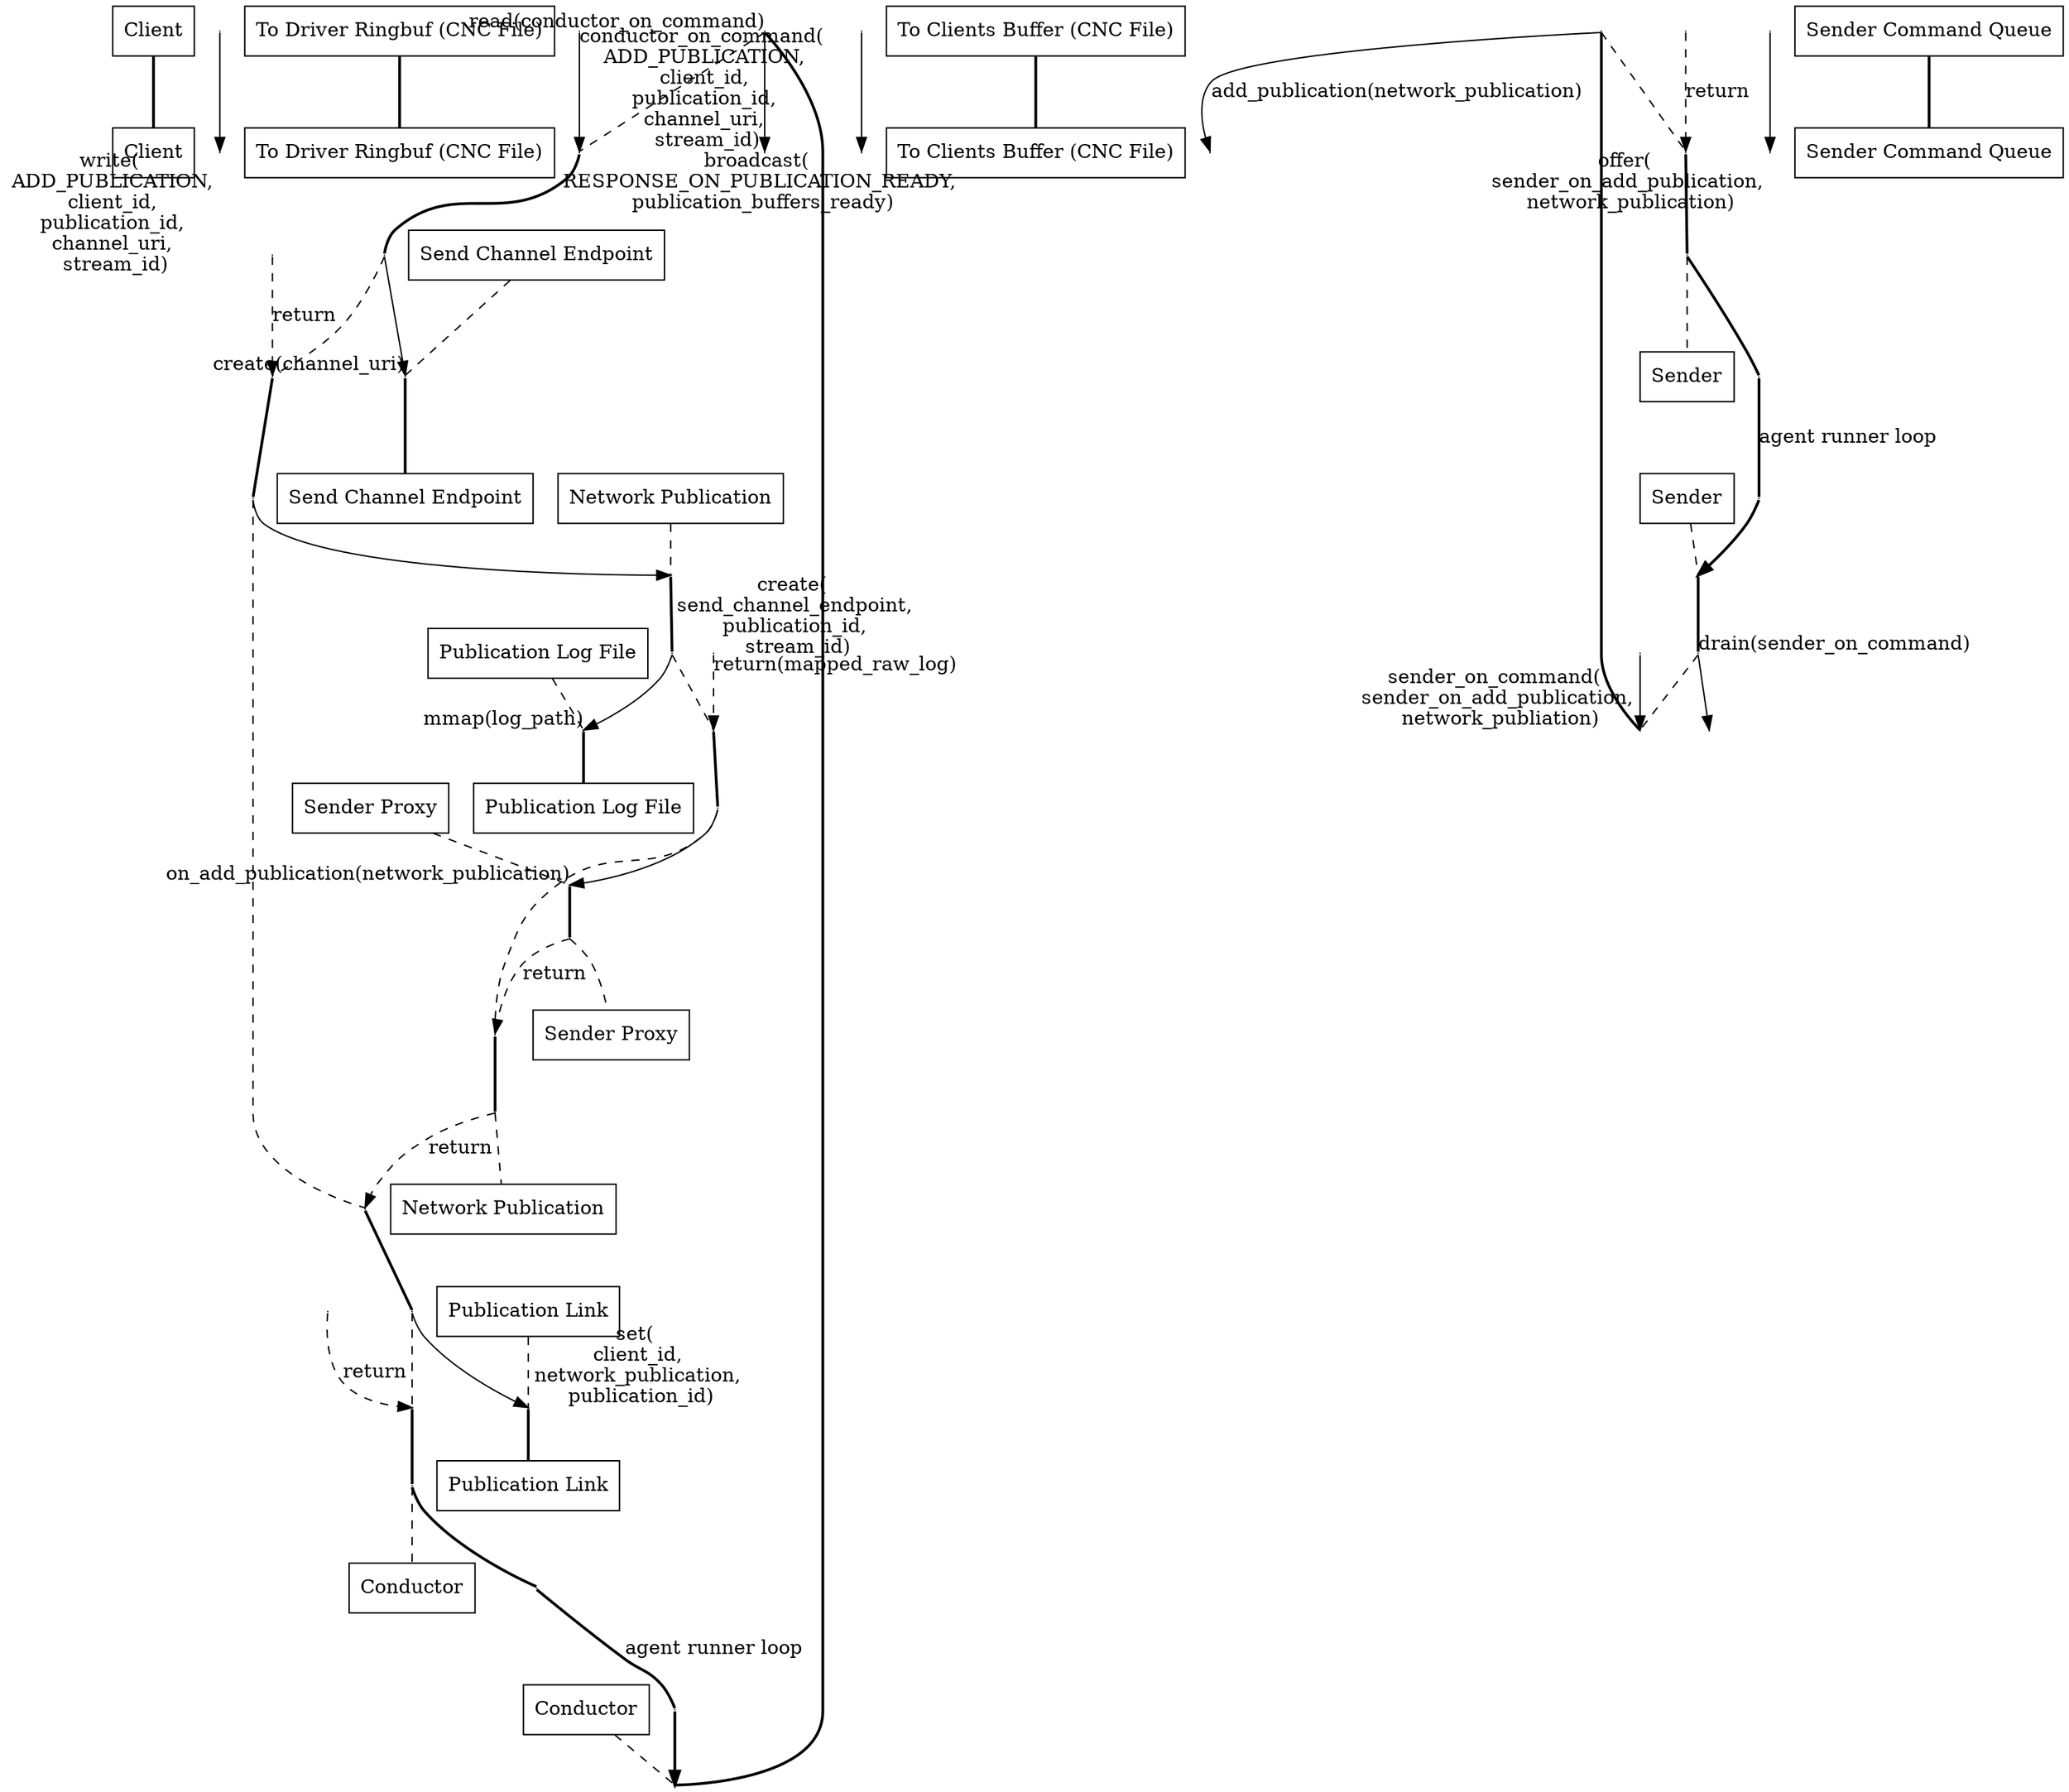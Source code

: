 digraph add_publication_sequence_diagram {
  client__head [ label="Client" pos="0,0!" shape="record" ];
  client__write [ pos="0,-1!" shape="point" width="0" ]
  client__foot [ label="Client" pos="0,-17!" shape="record" ];
  to_driver_ringbuf__head [ label="To Driver Ringbuf (CNC File)" pos="3,0!" shape="record" ];
  to_driver_ringbuf__write [ pos="3,-1!" shape="point" width="0" ]
  to_driver_ringbuf__read [ pos="3,-2!" shape="point" width="0" ]
  to_driver_ringbuf__on_command [ pos="3,-3!" shape="point" width="0" ]
  to_driver_ringbuf__foot [ label="To Driver Ringbuf (CNC File)" pos="3,-17!" shape="record" ];
  conductor__head [ label="Conductor" pos="6,0!" shape="record" ];
  conductor__loop_begin [ pos="6,-1!" shape="point" width="0" ];
  conductor__ret_loop_begin [ pos="6.5,-1!" shape="point" width="0" ];
  conductor__read [ pos="6,-2!" shape="point" width="0" ]
  conductor__on_command [ pos="6,-3!" shape="point" width="0" ]
  conductor__create_end [ pos="6,-4!" shape="point" width="0" ]
  conductor__ret_create_end [ pos="6,-5!" shape="point" width="0" ]
  conductor__create_pub [ pos="6,-6!" shape="point" width="0" ]
  conductor__ret_create_pub [ pos="6,-12!" shape="point" width="0" ]
  conductor__set_link [ pos="6,-13!" shape="point" width="0" ]
  conductor__ret_set_link [ pos="6,-14!" shape="point" width="0" ]
  conductor__broadcast [ pos="6,-15!" shape="point" width="0" ]
  conductor__loop_end [ pos="6,-16!" shape="point" width="0" ];
  conductor__ret_loop_end [ pos="6.5,-16!" shape="point" width="0" ];
  conductor__foot [ label="Conductor" pos="6,-17!" shape="record" ];
  to_clients_buffer__head [ label="To Clients Buffer (CNC File)" pos="9,0!" shape="record" ];
  to_clients_buffer__broadcast [ pos="9,-15!" shape="point" width="0" ]
  to_clients_buffer__foot [ label="To Clients Buffer (CNC File)" pos="9,-17!" shape="record" ];
  publication_link__head [ label="Publication Link" pos="12,0!" shape="record" ];
  publication_link__set_link [ pos="12,-13!" shape="point" width="0" ]
  publication_link__ret_set_link [ pos="12,-14!" shape="point" width="0" ]
  publication_link__foot [ label="Publication Link" pos="12,-17!" shape="record" ];
  send_channel_endpoint__head [ label="Send Channel Endpoint" pos="15,0!" shape="record" ];
  send_channel_endpoint__create_end [ pos="15,-4!" shape="point" width="0" ]
  send_channel_endpoint__ret_get_add [ pos="15,-5!" shape="point" width="0" ]
  send_channel_endpoint__add_pub [ pos="15,-13!" shape="point" width="0" ]
  send_channel_endpoint__ret_add_pub [ pos="15,-14!" shape="point" width="0" ]
  send_channel_endpoint__foot [ label="Send Channel Endpoint" pos="15,-17!" shape="record" ];
  network_publication__head [ label="Network Publication" pos="18,0!" shape="record" ];
  network_publication__create_pub [ pos="18,-6!" shape="point" width="0" ]
  network_publication__mmap [ pos="18,-7!" shape="point" width="0" ]
  network_publication__ret_mmap [ pos="18,-8!" shape="point" width="0" ]
  network_publication__on_add [ pos="18,-9!" shape="point" width="0" ]
  network_publication__ret_on_add [ pos="18,-11!" shape="point" width="0" ]
  network_publication__ret_create_pub [ pos="18,-12!" shape="point" width="0" ]
  network_publication__foot [ label="Network Publication" pos="18,-17!" shape="record" ];
  publication_log__head [ label="Publication Log File" pos="21,0!" shape="record" ];
  publication_log__mmap [ pos="21,-7!" shape="point" width="0" ]
  publication_log__ret_mmap [ pos="21,-8!" shape="point" width="0" ]
  publication_log__foot [ label="Publication Log File" pos="21,-17!" shape="record" ];
  sender_proxy__head [ label="Sender Proxy" pos="24,0!" shape="record" ];
  sender_proxy__on_add [ pos="24,-9!" shape="point" width="0" ]
  sender_proxy__offer [ pos="24,-10!" shape="point" width="0" ]
  sender_proxy__ret_on_add [ pos="24,-11!" shape="point" width="0" ]
  sender_proxy__foot [ label="Sender Proxy" pos="24,-17!" shape="record" ];
  sender_command_queue__head [ label="Sender Command Queue" pos="27,0!" shape="record" ];
  sender_command_queue__offer [ pos="27,-10!" shape="point" width="0" ]
  sender_command_queue__drain [ pos="27,-11!" shape="point" width="0" ]
  sender_command_queue__on_command [ pos="27,-12!" shape="point" width="0" ]
  sender_command_queue__foot [ label="Sender Command Queue" pos="27,-17!" shape="record" ];
  sender__head [ label="Sender" pos="30,0!" shape="record" ];
  sender__loop_begin [ pos="30,-1!" shape="point" width="0" ];
  sender__ret_loop_begin [ pos="30.5,-1!" shape="point" width="0" ];
  sender__drain [ pos="30,-11!" shape="point" width="0" ]
  sender__on_command [ pos="30,-12!" shape="point" width="0" ]
  sender__add_pub [ pos="30,-13!" shape="point" width="0" ]
  sender__ret_add_pub [ pos="30,-14!" shape="point" width="0" ]
  sender__loop_end [ pos="30,-16!" shape="point" width="0" ];
  sender__ret_loop_end [ pos="30.5,-16!" shape="point" width="0" ];
  sender__foot [ label="Sender" pos="30,-17!" shape="record" ];

  client__head -> client__foot [ dir="none" style="bold" ]
  to_driver_ringbuf__head -> to_driver_ringbuf__foot [ dir="none" style="bold" ]
  conductor__head -> conductor__loop_begin [ dir="none" style="dashed" ]
  conductor__loop_begin -> conductor__read [ dir="none" style="bold" ]
  conductor__read -> conductor__on_command [ dir="none" style="dashed" ]
  conductor__on_command -> conductor__create_end [ dir="none" style="bold" ]
  conductor__create_end -> conductor__ret_create_end [ dir="none" style="dashed" ]
  conductor__ret_create_end -> conductor__create_pub [ dir="none" style="bold" ]
  conductor__create_pub -> conductor__ret_create_pub [ dir="none" style="dashed" ]
  conductor__ret_create_pub -> conductor__set_link [ dir="none" style="bold" ]
  conductor__set_link -> conductor__ret_set_link [ dir="none" style="dashed" ]
  conductor__ret_set_link -> conductor__loop_end [ dir="none" style="bold" ]
  conductor__loop_end -> conductor__foot [ dir="none" style="dashed" ]
  to_clients_buffer__head -> to_clients_buffer__foot [ dir="none" style="bold" ]
  publication_link__head -> publication_link__set_link [ dir="none" style="dashed" ]
  publication_link__set_link -> publication_link__foot [ dir="none" style="bold" ]
  send_channel_endpoint__head -> send_channel_endpoint__create_end [ dir="none" style="dashed" ]
  send_channel_endpoint__create_end -> send_channel_endpoint__foot [ dir="none" style="bold" ]
  network_publication__head -> network_publication__create_pub [ dir="none" style="dashed" ]
  network_publication__create_pub -> network_publication__mmap [ dir="none" style="bold" ]
  network_publication__mmap -> network_publication__ret_mmap [ dir="none" style="dashed" ]
  network_publication__ret_mmap -> network_publication__on_add [ dir="none" style="bold" ]
  network_publication__on_add -> network_publication__ret_on_add  [ dir="none" style="dashed" ]
  network_publication__ret_on_add -> network_publication__ret_create_pub [ dir="none" style="bold" ]
  network_publication__ret_create_pub -> network_publication__foot [ dir="none" style="dashed" ]
  publication_log__head -> publication_log__mmap [ dir="none" style="dashed" ]
  publication_log__mmap -> publication_log__foot [ dir="none" style="bold" ]
  sender_proxy__head -> sender_proxy__on_add [ dir="none" style="dashed" ]
  sender_proxy__on_add -> sender_proxy__ret_on_add [ dir="none" style="bold" ]
  sender_proxy__ret_on_add -> sender_proxy__foot [ dir="none" style="dashed" ]
  sender_command_queue__head -> sender_command_queue__foot [ dir="none" style="bold" ]
  sender__head -> sender__loop_begin [ dir="none" style="dashed" ]
  sender__loop_begin -> sender__drain [ dir="none" style="bold" ]
  sender__drain -> sender__on_command [ dir="none" style="dashed" ]
  sender__on_command -> sender__add_pub [ dir="none" style="bold" ]
  sender__add_pub -> sender__ret_add_pub [ dir="none" style="dashed" ]
  sender__ret_add_pub -> sender__loop_end [ dir="none" style="bold" ]
  sender__loop_end -> sender__foot [ dir="none" style="dashed" ]

  client__write -> to_driver_ringbuf__write [ headlabel="write( \n ADD_PUBLICATION, \n client_id, \n publication_id, \n channel_uri, \n stream_id)" style="solid" ]
  conductor__read -> to_driver_ringbuf__read [ taillabel="read(conductor_on_command)" style="solid" ]
  to_driver_ringbuf__on_command -> conductor__on_command [ headlabel="conductor_on_command( \n ADD_PUBLICATION, \n client_id, \n publication_id, \n channel_uri, \n stream_id)" style="solid" ]
  conductor__create_end -> send_channel_endpoint__create_end [ headlabel="create(channel_uri)" style="solid" ]
  send_channel_endpoint__ret_get_add -> conductor__ret_create_end [ label="return" style="dashed" ]
  conductor__create_pub -> network_publication__create_pub [ headlabel="create( \n send_channel_endpoint, \n publication_id, \n stream_id)" style="solid" ]
  network_publication__mmap -> publication_log__mmap [ headlabel="mmap(log_path)" style="solid" ]
  publication_log__ret_mmap -> network_publication__ret_mmap [ taillabel="return(mapped_raw_log)" style="dashed" ]
  network_publication__on_add -> sender_proxy__on_add [ headlabel="on_add_publication(network_publication)" style="solid" ]
  sender_proxy__offer -> sender_command_queue__offer [ headlabel="offer( \n sender_on_add_publication, \n network_publication)" style="solid" ]
  sender_proxy__ret_on_add -> network_publication__ret_on_add [ label="return" style="dashed" ]
  network_publication__ret_create_pub -> conductor__ret_create_pub [ label="return" style="dashed" ]
  conductor__set_link -> publication_link__set_link [ headlabel="set( \n client_id, \n network_publication, \n publication_id)" style="solid" ]
  publication_link__ret_set_link -> conductor__ret_set_link [ label="return" style="dashed" ]
  conductor__broadcast -> to_clients_buffer__broadcast [ headlabel="broadcast( \n RESPONSE_ON_PUBLICATION_READY, \n publication_buffers_ready)" style="solid" ]
  sender__drain -> sender_command_queue__drain [ taillabel="drain(sender_on_command)" style="solid" ]
  sender_command_queue__on_command -> sender__on_command [ headlabel="sender_on_command( \n sender_on_add_publication, \n network_publiation)" style="solid" ]
  sender__add_pub -> send_channel_endpoint__add_pub [ label="add_publication(network_publication)" style="solid" ]
  send_channel_endpoint__ret_add_pub -> sender__ret_add_pub [ label="return" style="dashed" ]

  conductor__loop_end -> conductor__ret_loop_end [ dir="none" style="bold" ]
  conductor__ret_loop_end -> conductor__ret_loop_begin [ label="agent runner loop" dir="none" style="bold" ]
  conductor__ret_loop_begin -> conductor__loop_begin [ style="bold" ]
  sender__loop_end -> sender__ret_loop_end [ dir="none" style="bold" ]
  sender__ret_loop_end -> sender__ret_loop_begin [ label="agent runner loop" dir="none" style="bold" ]
  sender__ret_loop_begin -> sender__loop_begin [ style="bold" ]
}
